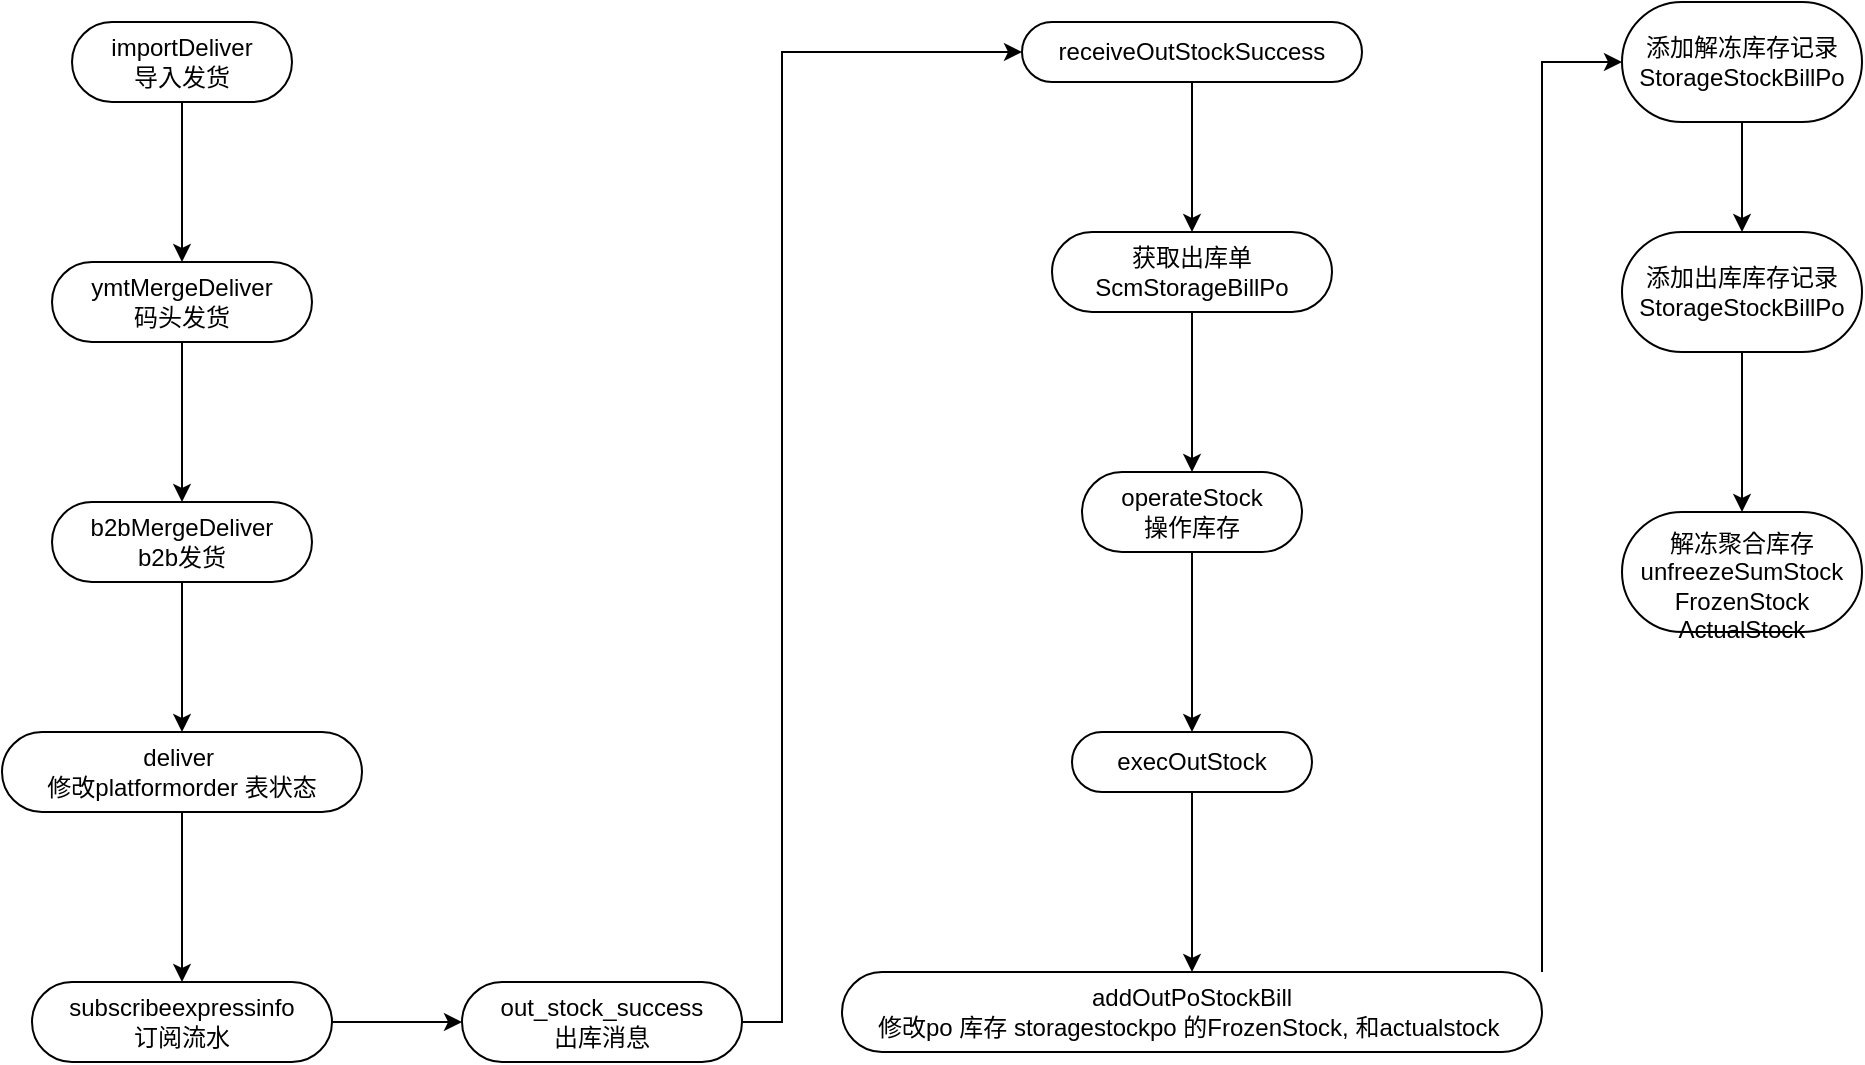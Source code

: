 <mxfile version="15.5.9" type="github">
  <diagram id="QKlP5dGs6q3-7k34QAo-" name="Page-1">
    <mxGraphModel dx="1422" dy="1452" grid="1" gridSize="10" guides="1" tooltips="1" connect="1" arrows="1" fold="1" page="1" pageScale="1" pageWidth="980" pageHeight="690" math="0" shadow="0">
      <root>
        <mxCell id="0" />
        <mxCell id="1" parent="0" />
        <mxCell id="NVgSK6pczz49IcrMX978-3" value="" style="edgeStyle=orthogonalEdgeStyle;rounded=0;orthogonalLoop=1;jettySize=auto;html=1;" edge="1" parent="1" source="NVgSK6pczz49IcrMX978-1" target="NVgSK6pczz49IcrMX978-2">
          <mxGeometry relative="1" as="geometry" />
        </mxCell>
        <mxCell id="NVgSK6pczz49IcrMX978-1" value="importDeliver&lt;br&gt;导入发货" style="whiteSpace=wrap;html=1;rounded=1;arcSize=50;align=center;verticalAlign=middle;strokeWidth=1;autosize=1;spacing=4;treeFolding=1;treeMoving=1;newEdgeStyle={&quot;edgeStyle&quot;:&quot;entityRelationEdgeStyle&quot;,&quot;startArrow&quot;:&quot;none&quot;,&quot;endArrow&quot;:&quot;none&quot;,&quot;segment&quot;:10,&quot;curved&quot;:1};direction=west;" vertex="1" parent="1">
          <mxGeometry x="185" y="-635" width="110" height="40" as="geometry" />
        </mxCell>
        <mxCell id="NVgSK6pczz49IcrMX978-5" value="" style="edgeStyle=orthogonalEdgeStyle;rounded=0;orthogonalLoop=1;jettySize=auto;html=1;" edge="1" parent="1" source="NVgSK6pczz49IcrMX978-2" target="NVgSK6pczz49IcrMX978-4">
          <mxGeometry relative="1" as="geometry" />
        </mxCell>
        <mxCell id="NVgSK6pczz49IcrMX978-2" value="ymtMergeDeliver&lt;br&gt;码头发货" style="whiteSpace=wrap;html=1;rounded=1;arcSize=50;align=center;verticalAlign=middle;strokeWidth=1;autosize=1;spacing=4;treeFolding=1;treeMoving=1;newEdgeStyle={&quot;edgeStyle&quot;:&quot;entityRelationEdgeStyle&quot;,&quot;startArrow&quot;:&quot;none&quot;,&quot;endArrow&quot;:&quot;none&quot;,&quot;segment&quot;:10,&quot;curved&quot;:1};direction=west;" vertex="1" parent="1">
          <mxGeometry x="175" y="-515" width="130" height="40" as="geometry" />
        </mxCell>
        <mxCell id="NVgSK6pczz49IcrMX978-7" value="" style="edgeStyle=orthogonalEdgeStyle;rounded=0;orthogonalLoop=1;jettySize=auto;html=1;" edge="1" parent="1" source="NVgSK6pczz49IcrMX978-4" target="NVgSK6pczz49IcrMX978-6">
          <mxGeometry relative="1" as="geometry" />
        </mxCell>
        <mxCell id="NVgSK6pczz49IcrMX978-4" value="&lt;div&gt;b2bMergeDeliver&lt;/div&gt;&lt;div&gt;b2b发货&lt;/div&gt;" style="whiteSpace=wrap;html=1;rounded=1;arcSize=50;align=center;verticalAlign=middle;strokeWidth=1;autosize=1;spacing=4;treeFolding=1;treeMoving=1;newEdgeStyle={&quot;edgeStyle&quot;:&quot;entityRelationEdgeStyle&quot;,&quot;startArrow&quot;:&quot;none&quot;,&quot;endArrow&quot;:&quot;none&quot;,&quot;segment&quot;:10,&quot;curved&quot;:1};direction=west;" vertex="1" parent="1">
          <mxGeometry x="175" y="-395" width="130" height="40" as="geometry" />
        </mxCell>
        <mxCell id="NVgSK6pczz49IcrMX978-9" value="" style="edgeStyle=orthogonalEdgeStyle;rounded=0;orthogonalLoop=1;jettySize=auto;html=1;" edge="1" parent="1" source="NVgSK6pczz49IcrMX978-6" target="NVgSK6pczz49IcrMX978-8">
          <mxGeometry relative="1" as="geometry" />
        </mxCell>
        <mxCell id="NVgSK6pczz49IcrMX978-6" value="&lt;div&gt;deliver&amp;nbsp;&lt;/div&gt;&lt;div&gt;修改platformorder 表状态&lt;/div&gt;" style="whiteSpace=wrap;html=1;rounded=1;arcSize=50;align=center;verticalAlign=middle;strokeWidth=1;autosize=1;spacing=4;treeFolding=1;treeMoving=1;newEdgeStyle={&quot;edgeStyle&quot;:&quot;entityRelationEdgeStyle&quot;,&quot;startArrow&quot;:&quot;none&quot;,&quot;endArrow&quot;:&quot;none&quot;,&quot;segment&quot;:10,&quot;curved&quot;:1};direction=west;" vertex="1" parent="1">
          <mxGeometry x="150" y="-280" width="180" height="40" as="geometry" />
        </mxCell>
        <mxCell id="NVgSK6pczz49IcrMX978-11" value="" style="edgeStyle=orthogonalEdgeStyle;rounded=0;orthogonalLoop=1;jettySize=auto;html=1;" edge="1" parent="1" source="NVgSK6pczz49IcrMX978-8" target="NVgSK6pczz49IcrMX978-10">
          <mxGeometry relative="1" as="geometry" />
        </mxCell>
        <mxCell id="NVgSK6pczz49IcrMX978-8" value="subscribeexpressinfo&#xa;订阅流水" style="whiteSpace=wrap;html=1;rounded=1;arcSize=50;align=center;verticalAlign=middle;strokeWidth=1;autosize=1;spacing=4;treeFolding=1;treeMoving=1;newEdgeStyle={&quot;edgeStyle&quot;:&quot;entityRelationEdgeStyle&quot;,&quot;startArrow&quot;:&quot;none&quot;,&quot;endArrow&quot;:&quot;none&quot;,&quot;segment&quot;:10,&quot;curved&quot;:1};direction=west;" vertex="1" parent="1">
          <mxGeometry x="165" y="-155" width="150" height="40" as="geometry" />
        </mxCell>
        <mxCell id="NVgSK6pczz49IcrMX978-13" value="" style="edgeStyle=orthogonalEdgeStyle;rounded=0;orthogonalLoop=1;jettySize=auto;html=1;" edge="1" parent="1" source="NVgSK6pczz49IcrMX978-10" target="NVgSK6pczz49IcrMX978-12">
          <mxGeometry relative="1" as="geometry">
            <Array as="points">
              <mxPoint x="540" y="-135" />
              <mxPoint x="540" y="-620" />
            </Array>
          </mxGeometry>
        </mxCell>
        <mxCell id="NVgSK6pczz49IcrMX978-10" value="&lt;div&gt;out_stock_success&lt;/div&gt;&lt;div&gt;出库消息&lt;/div&gt;" style="whiteSpace=wrap;html=1;rounded=1;arcSize=50;align=center;verticalAlign=middle;strokeWidth=1;autosize=1;spacing=4;treeFolding=1;treeMoving=1;newEdgeStyle={&quot;edgeStyle&quot;:&quot;entityRelationEdgeStyle&quot;,&quot;startArrow&quot;:&quot;none&quot;,&quot;endArrow&quot;:&quot;none&quot;,&quot;segment&quot;:10,&quot;curved&quot;:1};direction=west;" vertex="1" parent="1">
          <mxGeometry x="380" y="-155" width="140" height="40" as="geometry" />
        </mxCell>
        <mxCell id="NVgSK6pczz49IcrMX978-15" value="" style="edgeStyle=orthogonalEdgeStyle;rounded=0;orthogonalLoop=1;jettySize=auto;html=1;" edge="1" parent="1" source="NVgSK6pczz49IcrMX978-12" target="NVgSK6pczz49IcrMX978-14">
          <mxGeometry relative="1" as="geometry" />
        </mxCell>
        <mxCell id="NVgSK6pczz49IcrMX978-12" value="receiveOutStockSuccess" style="whiteSpace=wrap;html=1;rounded=1;arcSize=50;align=center;verticalAlign=middle;strokeWidth=1;autosize=1;spacing=4;treeFolding=1;treeMoving=1;newEdgeStyle={&quot;edgeStyle&quot;:&quot;entityRelationEdgeStyle&quot;,&quot;startArrow&quot;:&quot;none&quot;,&quot;endArrow&quot;:&quot;none&quot;,&quot;segment&quot;:10,&quot;curved&quot;:1};direction=west;" vertex="1" parent="1">
          <mxGeometry x="660" y="-635" width="170" height="30" as="geometry" />
        </mxCell>
        <mxCell id="NVgSK6pczz49IcrMX978-17" value="" style="edgeStyle=orthogonalEdgeStyle;rounded=0;orthogonalLoop=1;jettySize=auto;html=1;" edge="1" parent="1" source="NVgSK6pczz49IcrMX978-14" target="NVgSK6pczz49IcrMX978-16">
          <mxGeometry relative="1" as="geometry" />
        </mxCell>
        <mxCell id="NVgSK6pczz49IcrMX978-14" value="&lt;div&gt;获取出库单&lt;/div&gt;&lt;div&gt;ScmStorageBillPo&lt;/div&gt;" style="whiteSpace=wrap;html=1;rounded=1;arcSize=50;align=center;verticalAlign=middle;strokeWidth=1;autosize=1;spacing=4;treeFolding=1;treeMoving=1;newEdgeStyle={&quot;edgeStyle&quot;:&quot;entityRelationEdgeStyle&quot;,&quot;startArrow&quot;:&quot;none&quot;,&quot;endArrow&quot;:&quot;none&quot;,&quot;segment&quot;:10,&quot;curved&quot;:1};direction=west;" vertex="1" parent="1">
          <mxGeometry x="675" y="-530" width="140" height="40" as="geometry" />
        </mxCell>
        <mxCell id="NVgSK6pczz49IcrMX978-19" value="" style="edgeStyle=orthogonalEdgeStyle;rounded=0;orthogonalLoop=1;jettySize=auto;html=1;" edge="1" parent="1" source="NVgSK6pczz49IcrMX978-16" target="NVgSK6pczz49IcrMX978-18">
          <mxGeometry relative="1" as="geometry" />
        </mxCell>
        <mxCell id="NVgSK6pczz49IcrMX978-16" value="&lt;div&gt;operateStock&lt;/div&gt;&lt;div&gt;操作库存&lt;/div&gt;" style="whiteSpace=wrap;html=1;rounded=1;arcSize=50;align=center;verticalAlign=middle;strokeWidth=1;autosize=1;spacing=4;treeFolding=1;treeMoving=1;newEdgeStyle={&quot;edgeStyle&quot;:&quot;entityRelationEdgeStyle&quot;,&quot;startArrow&quot;:&quot;none&quot;,&quot;endArrow&quot;:&quot;none&quot;,&quot;segment&quot;:10,&quot;curved&quot;:1};direction=west;" vertex="1" parent="1">
          <mxGeometry x="690" y="-410" width="110" height="40" as="geometry" />
        </mxCell>
        <mxCell id="NVgSK6pczz49IcrMX978-21" value="" style="edgeStyle=orthogonalEdgeStyle;rounded=0;orthogonalLoop=1;jettySize=auto;html=1;" edge="1" parent="1" source="NVgSK6pczz49IcrMX978-18" target="NVgSK6pczz49IcrMX978-20">
          <mxGeometry relative="1" as="geometry" />
        </mxCell>
        <mxCell id="NVgSK6pczz49IcrMX978-18" value="execOutStock" style="whiteSpace=wrap;html=1;rounded=1;arcSize=50;align=center;verticalAlign=middle;strokeWidth=1;autosize=1;spacing=4;treeFolding=1;treeMoving=1;newEdgeStyle={&quot;edgeStyle&quot;:&quot;entityRelationEdgeStyle&quot;,&quot;startArrow&quot;:&quot;none&quot;,&quot;endArrow&quot;:&quot;none&quot;,&quot;segment&quot;:10,&quot;curved&quot;:1};direction=west;" vertex="1" parent="1">
          <mxGeometry x="685" y="-280" width="120" height="30" as="geometry" />
        </mxCell>
        <mxCell id="NVgSK6pczz49IcrMX978-23" value="" style="edgeStyle=orthogonalEdgeStyle;rounded=0;orthogonalLoop=1;jettySize=auto;html=1;" edge="1" parent="1" source="NVgSK6pczz49IcrMX978-20" target="NVgSK6pczz49IcrMX978-22">
          <mxGeometry relative="1" as="geometry">
            <Array as="points">
              <mxPoint x="920" y="-615" />
            </Array>
          </mxGeometry>
        </mxCell>
        <mxCell id="NVgSK6pczz49IcrMX978-20" value="&lt;div&gt;addOutPoStockBill&lt;/div&gt;&lt;div&gt;修改po 库存 storagestockpo 的FrozenStock, 和actualstock&amp;nbsp;&lt;/div&gt;" style="whiteSpace=wrap;html=1;rounded=1;arcSize=50;align=center;verticalAlign=middle;strokeWidth=1;autosize=1;spacing=4;treeFolding=1;treeMoving=1;newEdgeStyle={&quot;edgeStyle&quot;:&quot;entityRelationEdgeStyle&quot;,&quot;startArrow&quot;:&quot;none&quot;,&quot;endArrow&quot;:&quot;none&quot;,&quot;segment&quot;:10,&quot;curved&quot;:1};direction=west;" vertex="1" parent="1">
          <mxGeometry x="570" y="-160" width="350" height="40" as="geometry" />
        </mxCell>
        <mxCell id="NVgSK6pczz49IcrMX978-25" value="" style="edgeStyle=orthogonalEdgeStyle;rounded=0;orthogonalLoop=1;jettySize=auto;html=1;" edge="1" parent="1" source="NVgSK6pczz49IcrMX978-22" target="NVgSK6pczz49IcrMX978-24">
          <mxGeometry relative="1" as="geometry" />
        </mxCell>
        <mxCell id="NVgSK6pczz49IcrMX978-22" value="添加解冻库存记录&#xa;StorageStockBillPo" style="rounded=1;whiteSpace=wrap;html=1;strokeWidth=1;spacing=4;arcSize=50;" vertex="1" parent="1">
          <mxGeometry x="960" y="-645" width="120" height="60" as="geometry" />
        </mxCell>
        <mxCell id="NVgSK6pczz49IcrMX978-27" value="" style="edgeStyle=orthogonalEdgeStyle;rounded=0;orthogonalLoop=1;jettySize=auto;html=1;" edge="1" parent="1" source="NVgSK6pczz49IcrMX978-24" target="NVgSK6pczz49IcrMX978-26">
          <mxGeometry relative="1" as="geometry" />
        </mxCell>
        <mxCell id="NVgSK6pczz49IcrMX978-24" value="&lt;div&gt;添加出库库存记录&lt;/div&gt;&lt;div&gt;StorageStockBillPo&lt;/div&gt;" style="rounded=1;whiteSpace=wrap;html=1;strokeWidth=1;spacing=4;arcSize=50;" vertex="1" parent="1">
          <mxGeometry x="960" y="-530" width="120" height="60" as="geometry" />
        </mxCell>
        <mxCell id="NVgSK6pczz49IcrMX978-26" value="&lt;div&gt;&lt;br&gt;&lt;/div&gt;&lt;div&gt;解冻聚合库存&lt;/div&gt;&lt;div&gt;unfreezeSumStock&lt;/div&gt;&lt;div&gt;FrozenStock&lt;/div&gt;&lt;div&gt;ActualStock&lt;/div&gt;" style="rounded=1;whiteSpace=wrap;html=1;strokeWidth=1;spacing=4;arcSize=50;" vertex="1" parent="1">
          <mxGeometry x="960" y="-390" width="120" height="60" as="geometry" />
        </mxCell>
      </root>
    </mxGraphModel>
  </diagram>
</mxfile>
